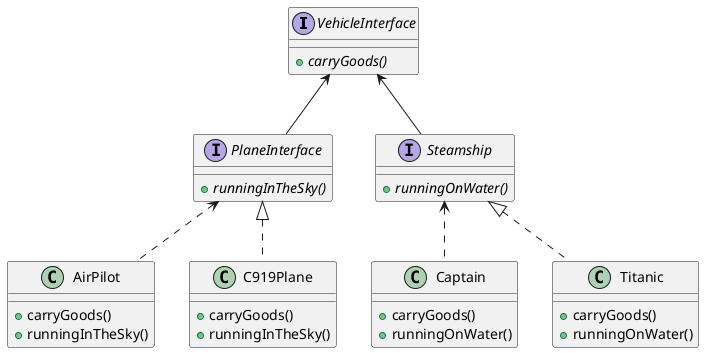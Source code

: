 @startuml
interface VehicleInterface {
    {abstract} + carryGoods()
}
class AirPilot {
    + carryGoods()
    + runningInTheSky()
}
class C919Plane {
    + carryGoods()
    + runningInTheSky()
}
class Captain {
    + carryGoods()
    + runningOnWater()
}
interface PlaneInterface {
    {abstract} + runningInTheSky()
}
interface Steamship {
    {abstract} + runningOnWater()
}
class Titanic {
    + carryGoods()
    + runningOnWater()
}
VehicleInterface <-- PlaneInterface
VehicleInterface <-- Steamship
PlaneInterface <.. AirPilot
PlaneInterface <|.. C919Plane
Steamship <.. Captain
Steamship <|.. Titanic
@enduml